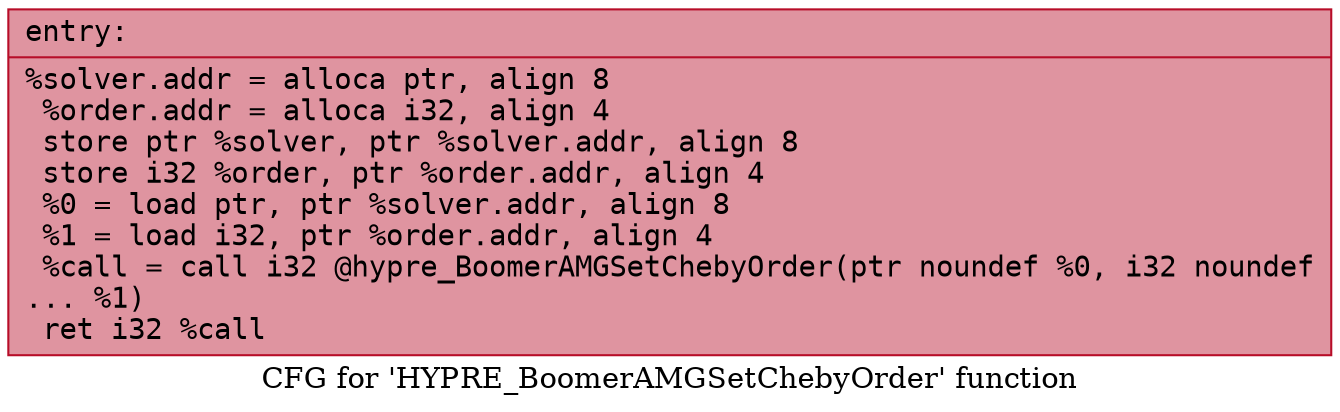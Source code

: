 digraph "CFG for 'HYPRE_BoomerAMGSetChebyOrder' function" {
	label="CFG for 'HYPRE_BoomerAMGSetChebyOrder' function";

	Node0x55f5a9a94810 [shape=record,color="#b70d28ff", style=filled, fillcolor="#b70d2870" fontname="Courier",label="{entry:\l|  %solver.addr = alloca ptr, align 8\l  %order.addr = alloca i32, align 4\l  store ptr %solver, ptr %solver.addr, align 8\l  store i32 %order, ptr %order.addr, align 4\l  %0 = load ptr, ptr %solver.addr, align 8\l  %1 = load i32, ptr %order.addr, align 4\l  %call = call i32 @hypre_BoomerAMGSetChebyOrder(ptr noundef %0, i32 noundef\l... %1)\l  ret i32 %call\l}"];
}
